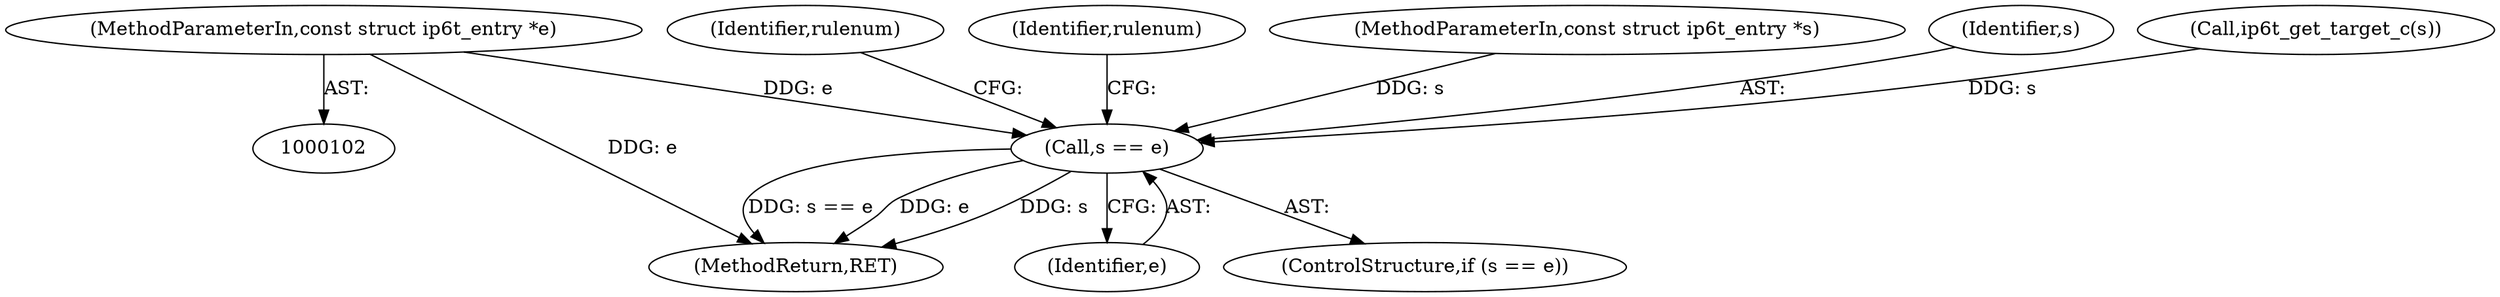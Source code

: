 digraph "0_linux_54d83fc74aa9ec72794373cb47432c5f7fb1a309_10@pointer" {
"1000104" [label="(MethodParameterIn,const struct ip6t_entry *e)"];
"1000148" [label="(Call,s == e)"];
"1000154" [label="(Identifier,rulenum)"];
"1000213" [label="(MethodReturn,RET)"];
"1000148" [label="(Call,s == e)"];
"1000104" [label="(MethodParameterIn,const struct ip6t_entry *e)"];
"1000150" [label="(Identifier,e)"];
"1000210" [label="(Identifier,rulenum)"];
"1000147" [label="(ControlStructure,if (s == e))"];
"1000103" [label="(MethodParameterIn,const struct ip6t_entry *s)"];
"1000149" [label="(Identifier,s)"];
"1000115" [label="(Call,ip6t_get_target_c(s))"];
"1000104" -> "1000102"  [label="AST: "];
"1000104" -> "1000213"  [label="DDG: e"];
"1000104" -> "1000148"  [label="DDG: e"];
"1000148" -> "1000147"  [label="AST: "];
"1000148" -> "1000150"  [label="CFG: "];
"1000149" -> "1000148"  [label="AST: "];
"1000150" -> "1000148"  [label="AST: "];
"1000154" -> "1000148"  [label="CFG: "];
"1000210" -> "1000148"  [label="CFG: "];
"1000148" -> "1000213"  [label="DDG: s"];
"1000148" -> "1000213"  [label="DDG: s == e"];
"1000148" -> "1000213"  [label="DDG: e"];
"1000115" -> "1000148"  [label="DDG: s"];
"1000103" -> "1000148"  [label="DDG: s"];
}
